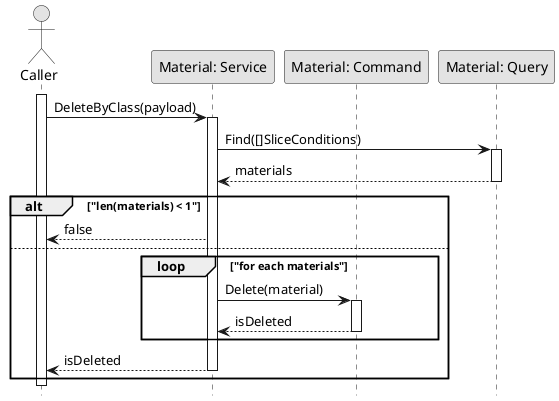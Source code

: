 @startuml DeleteMaterial

skinparam Monochrome true
skinparam Shadowing false
hide footbox

actor Caller
participant "Material: Service" as MaterialService
participant "Material: Command" as MaterialCommand
participant "Material: Query" as MaterialQuery

activate Caller

Caller->MaterialService: DeleteByClass(payload)
activate MaterialService
MaterialService->MaterialQuery: Find([]SliceConditions)
activate MaterialQuery
MaterialQuery-->MaterialService: materials
deactivate MaterialQuery

alt "len(materials) < 1"
    MaterialService-->Caller: false
else
    loop "for each materials"
        MaterialService->MaterialCommand: Delete(material)
        activate MaterialCommand
        MaterialCommand-->MaterialService: isDeleted
        deactivate MaterialCommand
    end
    MaterialService-->Caller: isDeleted
    deactivate MaterialService
end

deactivate Caller

@enduml